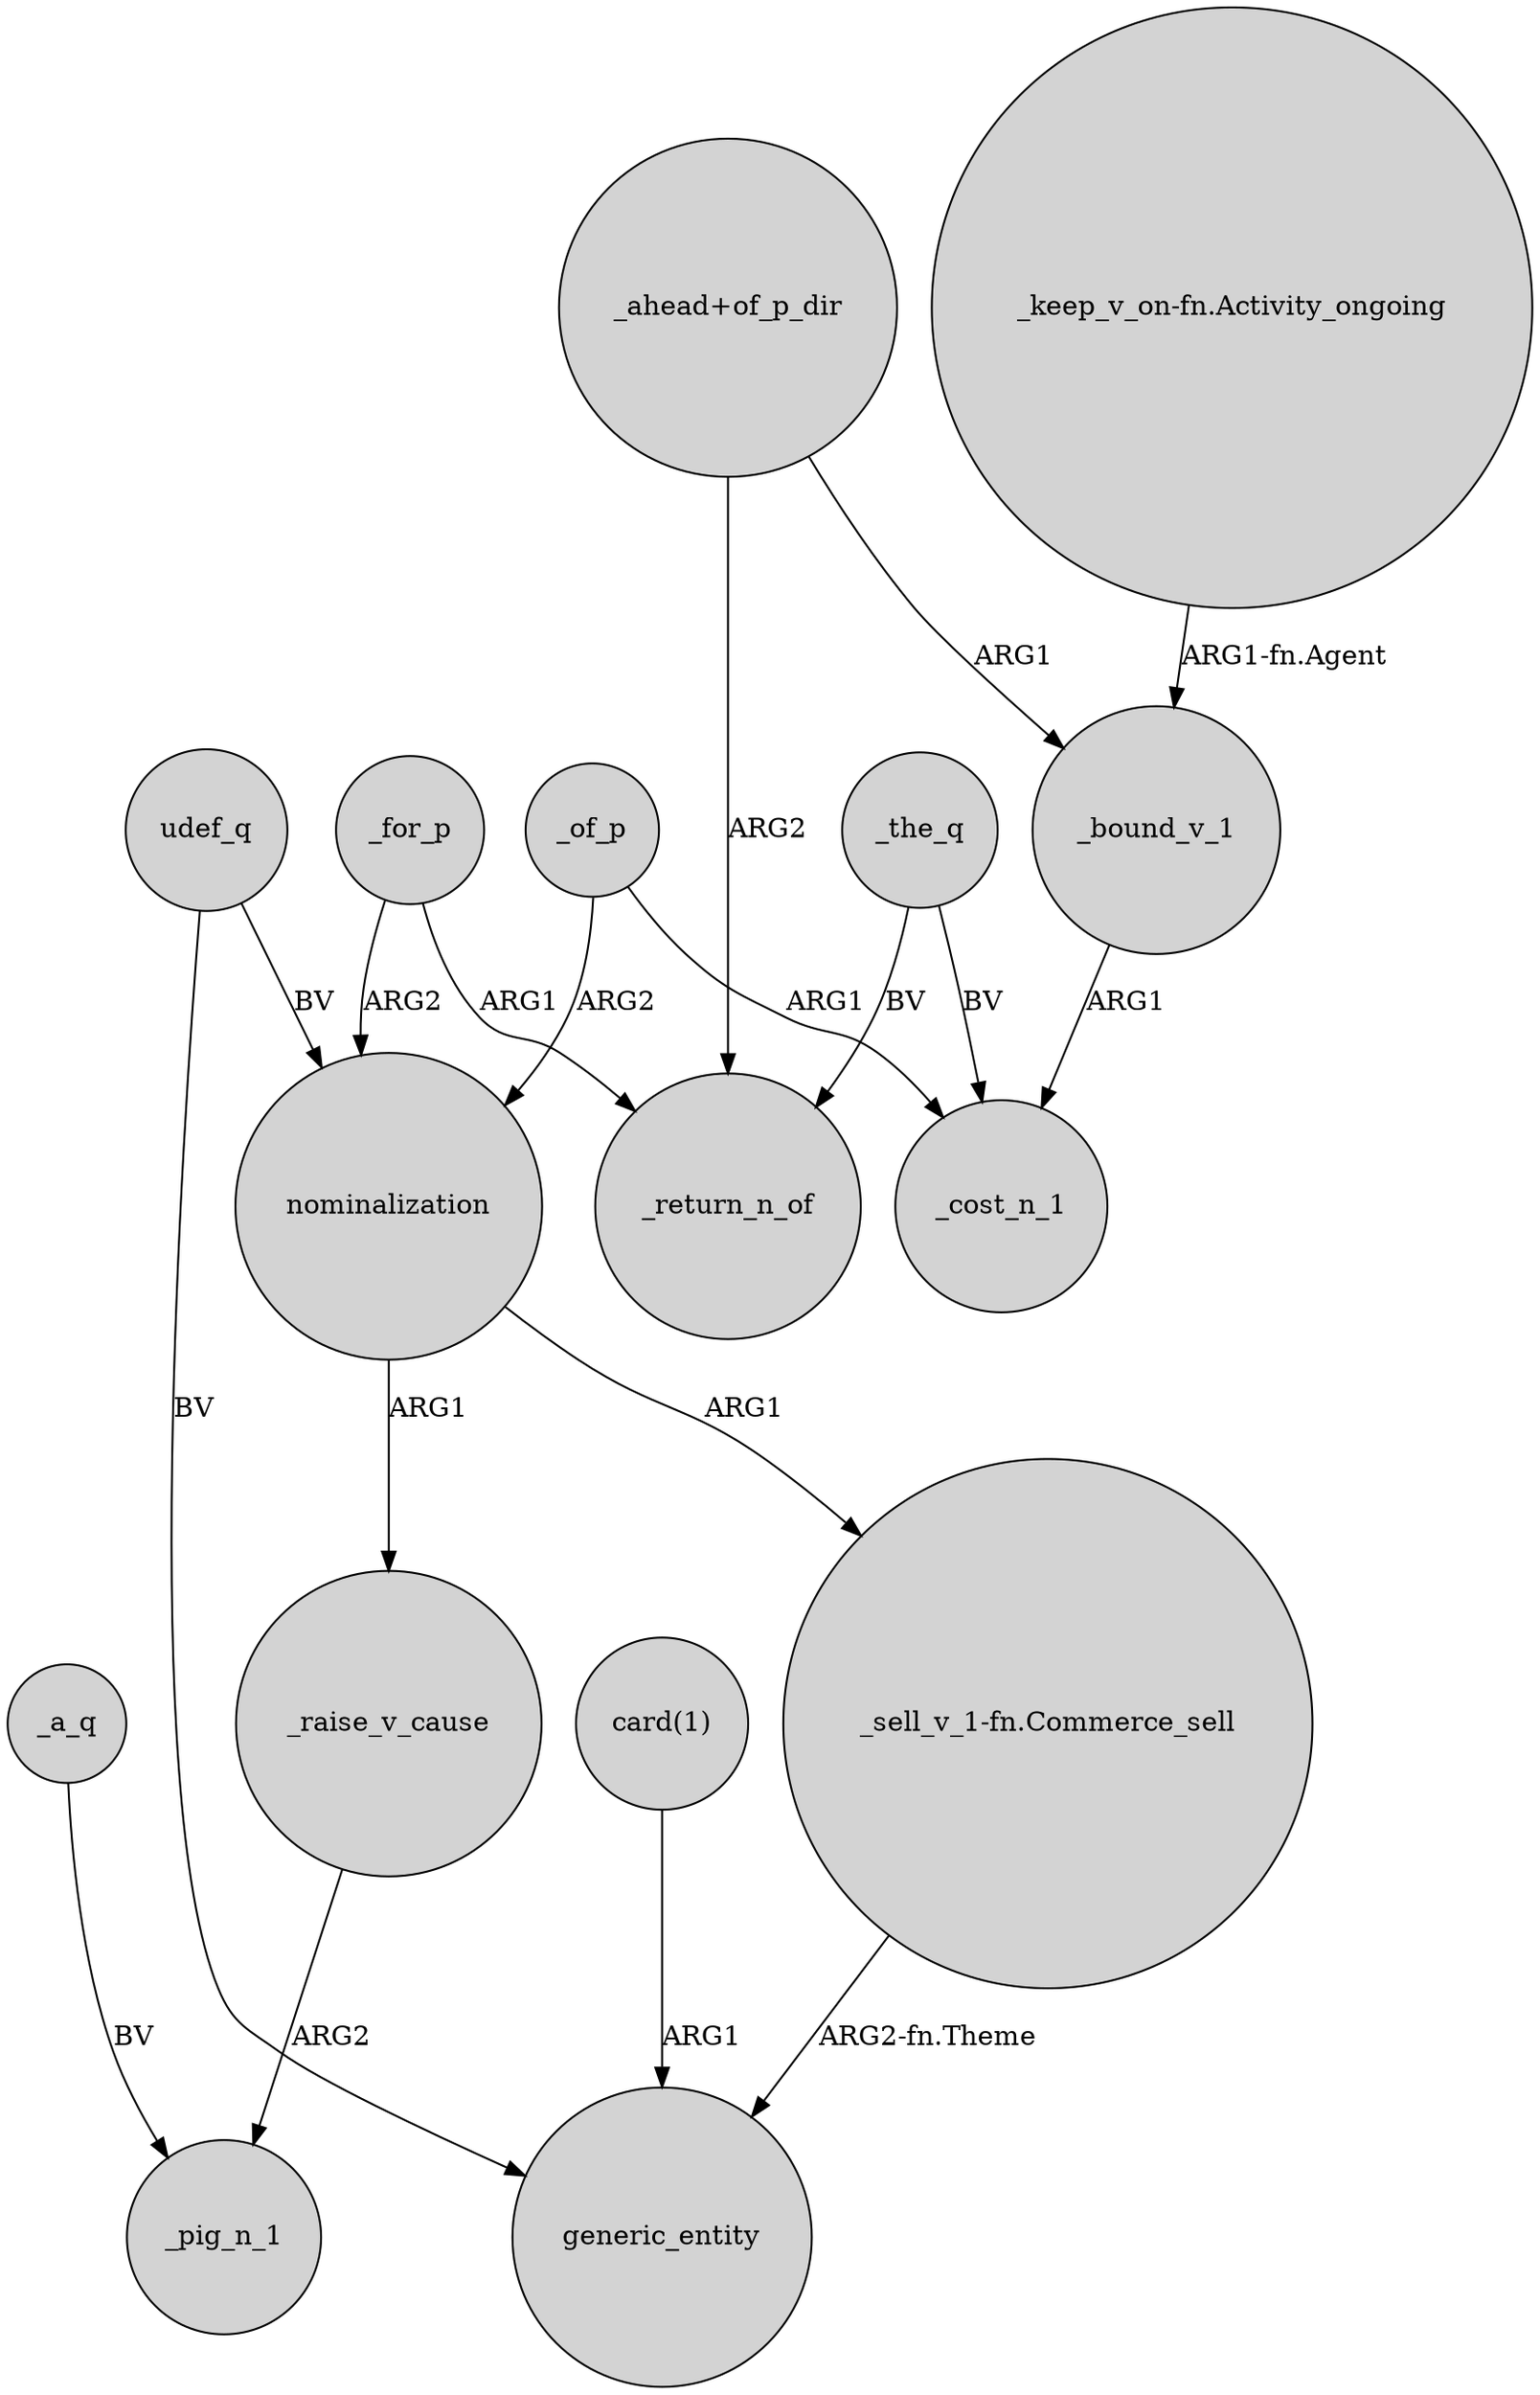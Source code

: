 digraph {
	node [shape=circle style=filled]
	nominalization -> _raise_v_cause [label=ARG1]
	_raise_v_cause -> _pig_n_1 [label=ARG2]
	_a_q -> _pig_n_1 [label=BV]
	_for_p -> nominalization [label=ARG2]
	nominalization -> "_sell_v_1-fn.Commerce_sell" [label=ARG1]
	"card(1)" -> generic_entity [label=ARG1]
	_the_q -> _return_n_of [label=BV]
	"_keep_v_on-fn.Activity_ongoing" -> _bound_v_1 [label="ARG1-fn.Agent"]
	_for_p -> _return_n_of [label=ARG1]
	_of_p -> nominalization [label=ARG2]
	udef_q -> generic_entity [label=BV]
	"_ahead+of_p_dir" -> _bound_v_1 [label=ARG1]
	"_ahead+of_p_dir" -> _return_n_of [label=ARG2]
	_the_q -> _cost_n_1 [label=BV]
	udef_q -> nominalization [label=BV]
	_of_p -> _cost_n_1 [label=ARG1]
	"_sell_v_1-fn.Commerce_sell" -> generic_entity [label="ARG2-fn.Theme"]
	_bound_v_1 -> _cost_n_1 [label=ARG1]
}
